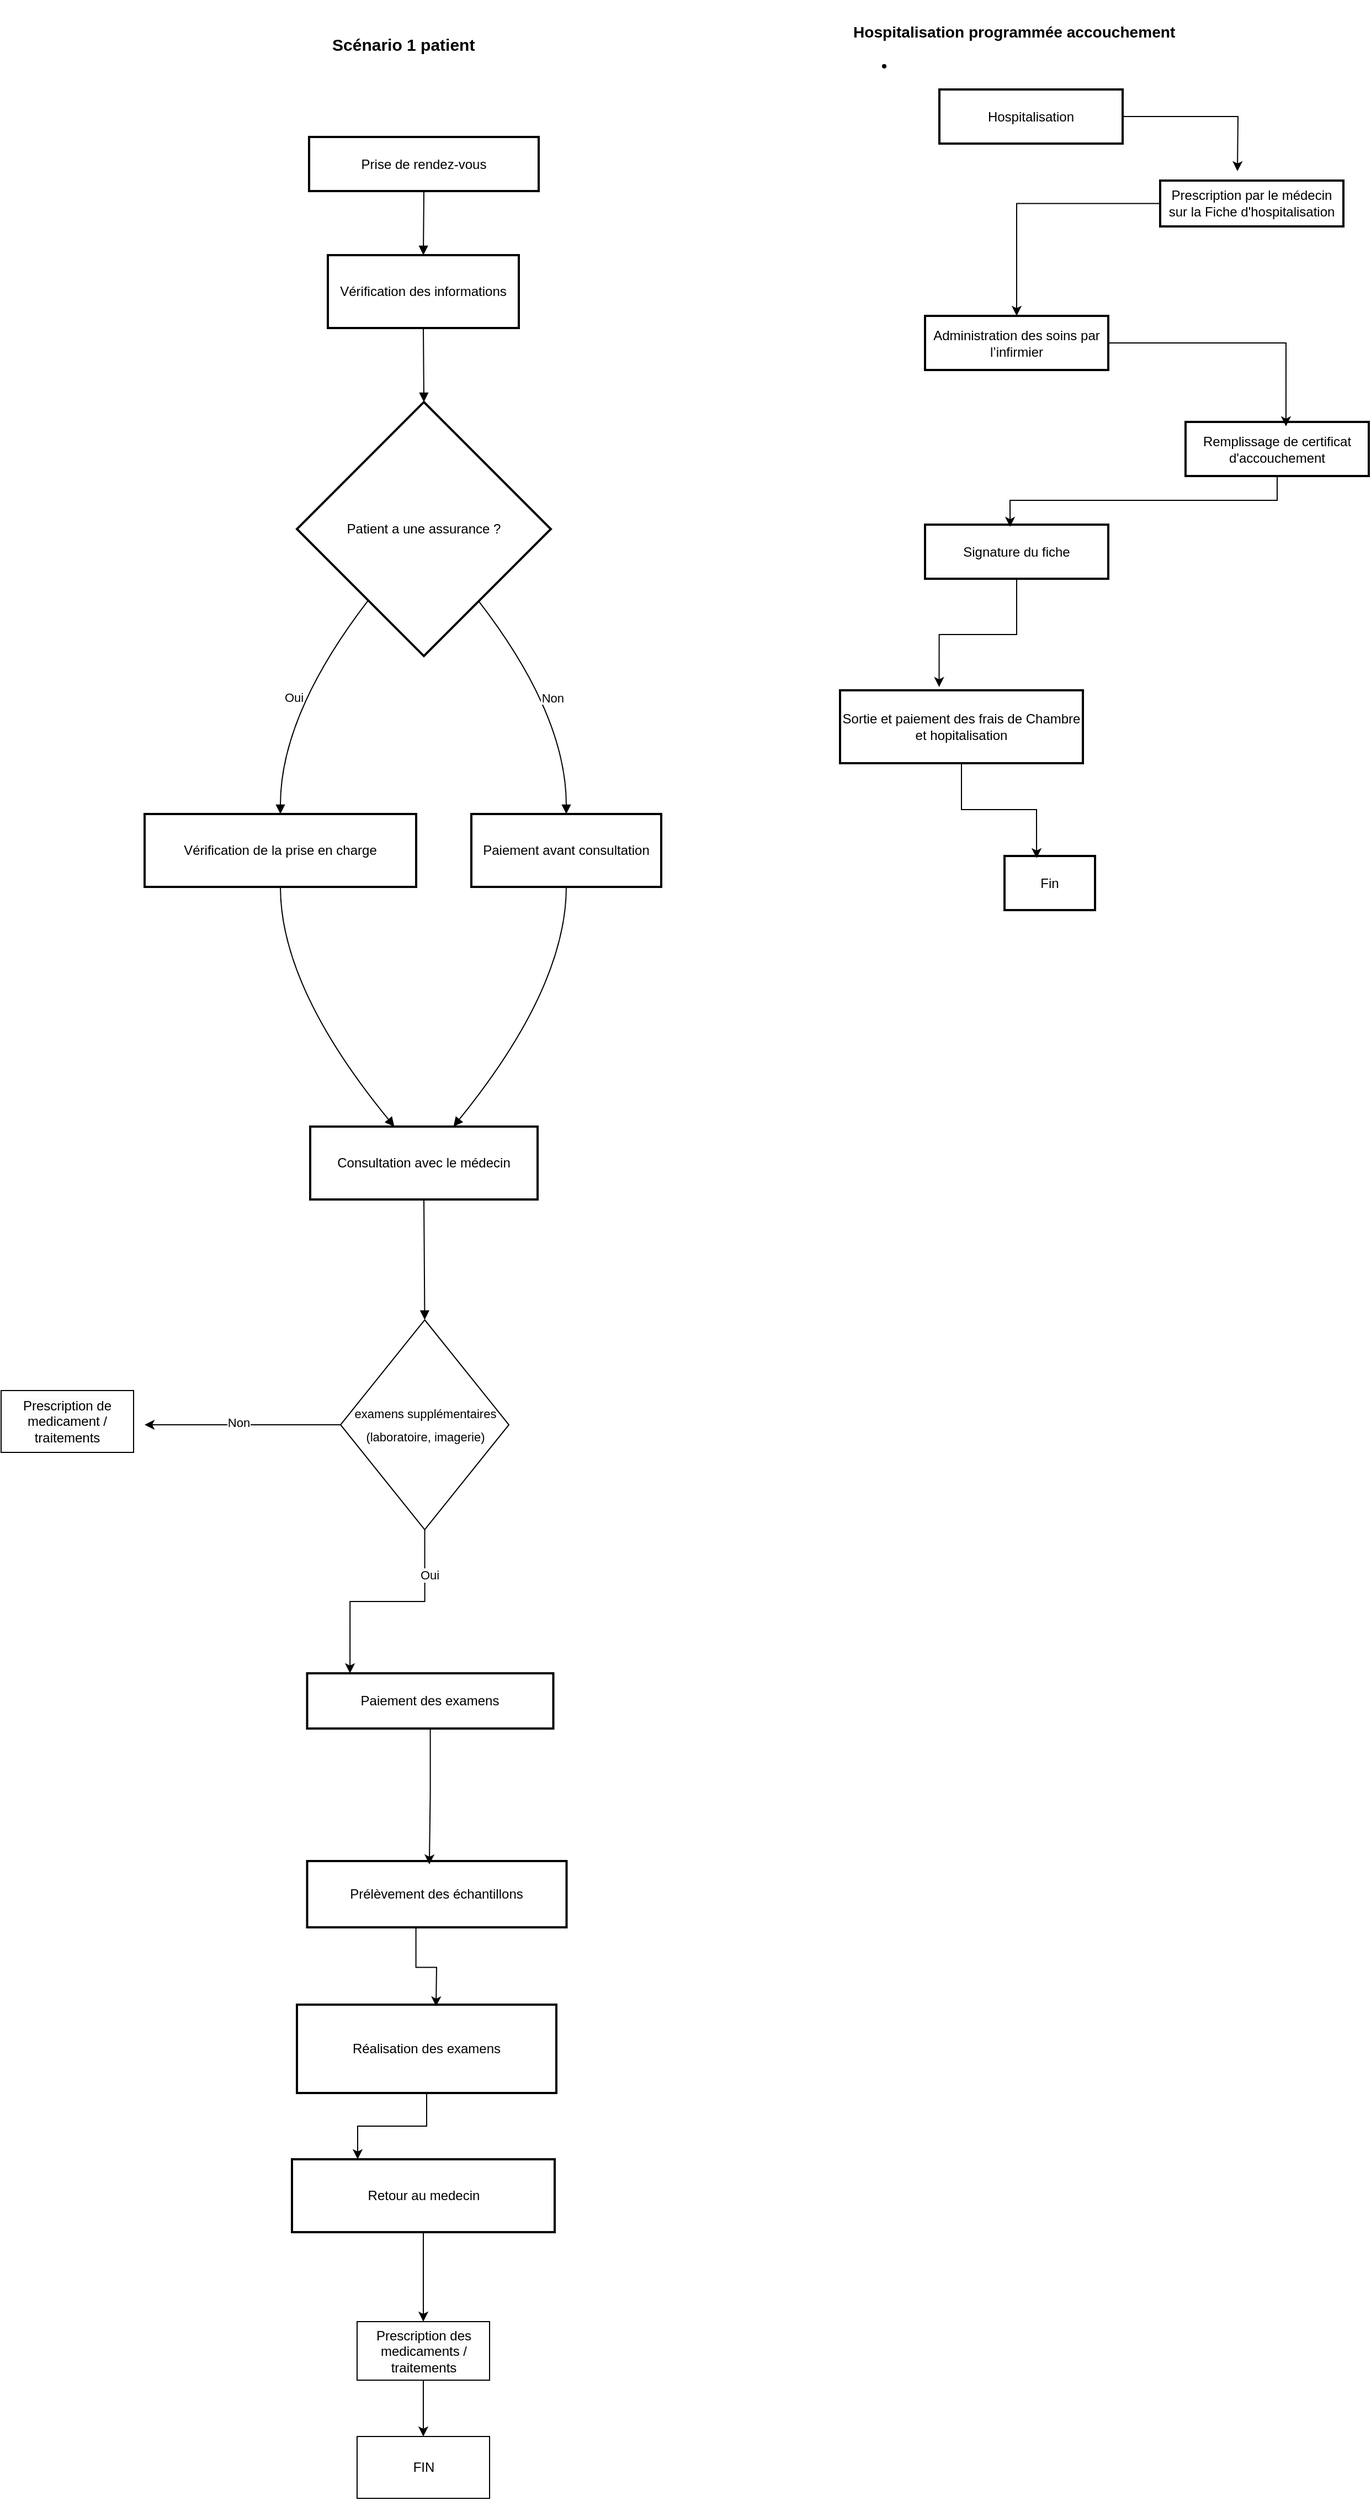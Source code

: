 <mxfile version="24.7.16">
  <diagram name="Page-1" id="gMUWrm_7eQ1wLzMDzJMH">
    <mxGraphModel dx="2411" dy="1646" grid="1" gridSize="10" guides="1" tooltips="1" connect="1" arrows="1" fold="1" page="1" pageScale="1" pageWidth="1169" pageHeight="827" math="0" shadow="0">
      <root>
        <mxCell id="0" />
        <mxCell id="1" parent="0" />
        <mxCell id="nA2eG2OlHx3KnQ0AuUty-1" value="Prise de rendez-vous" style="whiteSpace=wrap;strokeWidth=2;" parent="1" vertex="1">
          <mxGeometry x="-861" y="-551" width="208" height="49" as="geometry" />
        </mxCell>
        <mxCell id="nA2eG2OlHx3KnQ0AuUty-2" value="Vérification des informations" style="whiteSpace=wrap;strokeWidth=2;" parent="1" vertex="1">
          <mxGeometry x="-844" y="-444" width="173" height="66" as="geometry" />
        </mxCell>
        <mxCell id="nA2eG2OlHx3KnQ0AuUty-3" value="Patient a une assurance ?" style="rhombus;strokeWidth=2;whiteSpace=wrap;" parent="1" vertex="1">
          <mxGeometry x="-872" y="-311" width="230" height="230" as="geometry" />
        </mxCell>
        <mxCell id="nA2eG2OlHx3KnQ0AuUty-4" value="Vérification de la prise en charge" style="whiteSpace=wrap;strokeWidth=2;" parent="1" vertex="1">
          <mxGeometry x="-1010" y="62" width="246" height="66" as="geometry" />
        </mxCell>
        <mxCell id="nA2eG2OlHx3KnQ0AuUty-5" value="Paiement avant consultation" style="whiteSpace=wrap;strokeWidth=2;" parent="1" vertex="1">
          <mxGeometry x="-714" y="62" width="172" height="66" as="geometry" />
        </mxCell>
        <mxCell id="nA2eG2OlHx3KnQ0AuUty-6" value="Consultation avec le médecin" style="whiteSpace=wrap;strokeWidth=2;" parent="1" vertex="1">
          <mxGeometry x="-860" y="345" width="206" height="66" as="geometry" />
        </mxCell>
        <mxCell id="nA2eG2OlHx3KnQ0AuUty-59" value="" style="curved=1;startArrow=none;endArrow=block;exitX=0.5;exitY=0.99;entryX=0.5;entryY=0;rounded=0;" parent="1" source="nA2eG2OlHx3KnQ0AuUty-1" target="nA2eG2OlHx3KnQ0AuUty-2" edge="1">
          <mxGeometry relative="1" as="geometry">
            <Array as="points" />
          </mxGeometry>
        </mxCell>
        <mxCell id="nA2eG2OlHx3KnQ0AuUty-60" value="" style="curved=1;startArrow=none;endArrow=block;exitX=0.5;exitY=1;entryX=0.5;entryY=0;rounded=0;" parent="1" source="nA2eG2OlHx3KnQ0AuUty-2" target="nA2eG2OlHx3KnQ0AuUty-3" edge="1">
          <mxGeometry relative="1" as="geometry">
            <Array as="points" />
          </mxGeometry>
        </mxCell>
        <mxCell id="nA2eG2OlHx3KnQ0AuUty-61" value="Oui" style="curved=1;startArrow=none;endArrow=block;exitX=0.11;exitY=1;entryX=0.5;entryY=0.01;rounded=0;" parent="1" source="nA2eG2OlHx3KnQ0AuUty-3" target="nA2eG2OlHx3KnQ0AuUty-4" edge="1">
          <mxGeometry relative="1" as="geometry">
            <Array as="points">
              <mxPoint x="-887" y="-28" />
            </Array>
          </mxGeometry>
        </mxCell>
        <mxCell id="nA2eG2OlHx3KnQ0AuUty-62" value="Non" style="curved=1;startArrow=none;endArrow=block;exitX=0.88;exitY=1;entryX=0.5;entryY=0.01;rounded=0;" parent="1" source="nA2eG2OlHx3KnQ0AuUty-3" target="nA2eG2OlHx3KnQ0AuUty-5" edge="1">
          <mxGeometry relative="1" as="geometry">
            <Array as="points">
              <mxPoint x="-628" y="-28" />
            </Array>
          </mxGeometry>
        </mxCell>
        <mxCell id="nA2eG2OlHx3KnQ0AuUty-63" value="" style="curved=1;startArrow=none;endArrow=block;exitX=0.5;exitY=1.01;entryX=0.37;entryY=0;rounded=0;" parent="1" source="nA2eG2OlHx3KnQ0AuUty-4" target="nA2eG2OlHx3KnQ0AuUty-6" edge="1">
          <mxGeometry relative="1" as="geometry">
            <Array as="points">
              <mxPoint x="-887" y="219" />
            </Array>
          </mxGeometry>
        </mxCell>
        <mxCell id="nA2eG2OlHx3KnQ0AuUty-64" value="" style="curved=1;startArrow=none;endArrow=block;exitX=0.5;exitY=1.01;entryX=0.63;entryY=0;rounded=0;" parent="1" source="nA2eG2OlHx3KnQ0AuUty-5" target="nA2eG2OlHx3KnQ0AuUty-6" edge="1">
          <mxGeometry relative="1" as="geometry">
            <Array as="points">
              <mxPoint x="-628" y="219" />
            </Array>
          </mxGeometry>
        </mxCell>
        <mxCell id="nA2eG2OlHx3KnQ0AuUty-124" value="&lt;b&gt;&lt;font style=&quot;font-size: 15px;&quot;&gt;Scénario 1 patient&amp;nbsp;&lt;/font&gt;&lt;/b&gt;" style="text;whiteSpace=wrap;html=1;" parent="1" vertex="1">
          <mxGeometry x="-842.5" y="-650" width="170" height="40" as="geometry" />
        </mxCell>
        <mxCell id="01KoYUn2kBwgNXgJoXNt-3" value="" style="curved=1;startArrow=none;endArrow=block;exitX=0.5;exitY=1;entryX=0.5;entryY=-0.01;rounded=0;" parent="1" source="nA2eG2OlHx3KnQ0AuUty-6" target="01KoYUn2kBwgNXgJoXNt-2" edge="1">
          <mxGeometry relative="1" as="geometry">
            <Array as="points" />
            <mxPoint x="-757" y="411" as="sourcePoint" />
            <mxPoint x="-757" y="583" as="targetPoint" />
          </mxGeometry>
        </mxCell>
        <mxCell id="01KoYUn2kBwgNXgJoXNt-12" style="edgeStyle=orthogonalEdgeStyle;rounded=0;orthogonalLoop=1;jettySize=auto;html=1;" parent="1" source="01KoYUn2kBwgNXgJoXNt-2" edge="1">
          <mxGeometry relative="1" as="geometry">
            <mxPoint x="-1010" y="615" as="targetPoint" />
          </mxGeometry>
        </mxCell>
        <mxCell id="01KoYUn2kBwgNXgJoXNt-13" value="Non" style="edgeLabel;html=1;align=center;verticalAlign=middle;resizable=0;points=[];" parent="01KoYUn2kBwgNXgJoXNt-12" vertex="1" connectable="0">
          <mxGeometry x="0.05" y="-3" relative="1" as="geometry">
            <mxPoint as="offset" />
          </mxGeometry>
        </mxCell>
        <mxCell id="01KoYUn2kBwgNXgJoXNt-2" value="&lt;h3 style=&quot;line-height: 140%;&quot;&gt;&lt;font style=&quot;font-size: 11px; font-weight: normal;&quot;&gt;examens supplémentaires (laboratoire, imagerie)&lt;/font&gt;&lt;/h3&gt;" style="rhombus;whiteSpace=wrap;html=1;align=center;" parent="1" vertex="1">
          <mxGeometry x="-832.5" y="520" width="152.5" height="190" as="geometry" />
        </mxCell>
        <mxCell id="01KoYUn2kBwgNXgJoXNt-11" value="&lt;span style=&quot;color: rgb(0, 0, 0); font-family: Helvetica; font-size: 12px; font-style: normal; font-variant-ligatures: normal; font-variant-caps: normal; font-weight: 400; letter-spacing: normal; orphans: 2; text-align: center; text-indent: 0px; text-transform: none; widows: 2; word-spacing: 0px; -webkit-text-stroke-width: 0px; white-space: normal; background-color: rgb(251, 251, 251); text-decoration-thickness: initial; text-decoration-style: initial; text-decoration-color: initial; display: inline !important; float: none;&quot;&gt;Prescription de medicament / traitements&lt;/span&gt;" style="whiteSpace=wrap;html=1;" parent="1" vertex="1">
          <mxGeometry x="-1140" y="584" width="120" height="56" as="geometry" />
        </mxCell>
        <mxCell id="01KoYUn2kBwgNXgJoXNt-15" value="Paiement des examens" style="whiteSpace=wrap;strokeWidth=2;" parent="1" vertex="1">
          <mxGeometry x="-862.75" y="840" width="223" height="50" as="geometry" />
        </mxCell>
        <mxCell id="01KoYUn2kBwgNXgJoXNt-21" style="edgeStyle=orthogonalEdgeStyle;rounded=0;orthogonalLoop=1;jettySize=auto;html=1;exitX=0.5;exitY=1;exitDx=0;exitDy=0;entryX=0.25;entryY=0;entryDx=0;entryDy=0;" parent="1" source="01KoYUn2kBwgNXgJoXNt-16" target="01KoYUn2kBwgNXgJoXNt-20" edge="1">
          <mxGeometry relative="1" as="geometry" />
        </mxCell>
        <mxCell id="01KoYUn2kBwgNXgJoXNt-16" value="Réalisation des examens" style="whiteSpace=wrap;strokeWidth=2;" parent="1" vertex="1">
          <mxGeometry x="-872" y="1140" width="235" height="80" as="geometry" />
        </mxCell>
        <mxCell id="01KoYUn2kBwgNXgJoXNt-17" value="Prélèvement des échantillons" style="whiteSpace=wrap;strokeWidth=2;" parent="1" vertex="1">
          <mxGeometry x="-862.75" y="1010" width="235" height="60" as="geometry" />
        </mxCell>
        <mxCell id="01KoYUn2kBwgNXgJoXNt-18" style="edgeStyle=orthogonalEdgeStyle;rounded=0;orthogonalLoop=1;jettySize=auto;html=1;entryX=0.471;entryY=0.051;entryDx=0;entryDy=0;entryPerimeter=0;" parent="1" source="01KoYUn2kBwgNXgJoXNt-15" target="01KoYUn2kBwgNXgJoXNt-17" edge="1">
          <mxGeometry relative="1" as="geometry" />
        </mxCell>
        <mxCell id="01KoYUn2kBwgNXgJoXNt-19" style="edgeStyle=orthogonalEdgeStyle;rounded=0;orthogonalLoop=1;jettySize=auto;html=1;entryX=0.532;entryY=0.031;entryDx=0;entryDy=0;entryPerimeter=0;" parent="1" edge="1">
          <mxGeometry relative="1" as="geometry">
            <mxPoint x="-744.2" y="1070" as="sourcePoint" />
            <mxPoint x="-745.98" y="1141.519" as="targetPoint" />
          </mxGeometry>
        </mxCell>
        <mxCell id="01KoYUn2kBwgNXgJoXNt-23" style="edgeStyle=orthogonalEdgeStyle;rounded=0;orthogonalLoop=1;jettySize=auto;html=1;entryX=0.5;entryY=0;entryDx=0;entryDy=0;" parent="1" source="01KoYUn2kBwgNXgJoXNt-20" target="01KoYUn2kBwgNXgJoXNt-22" edge="1">
          <mxGeometry relative="1" as="geometry" />
        </mxCell>
        <mxCell id="01KoYUn2kBwgNXgJoXNt-20" value="Retour au medecin" style="whiteSpace=wrap;strokeWidth=2;" parent="1" vertex="1">
          <mxGeometry x="-876.5" y="1280" width="238" height="66" as="geometry" />
        </mxCell>
        <mxCell id="01KoYUn2kBwgNXgJoXNt-25" style="edgeStyle=orthogonalEdgeStyle;rounded=0;orthogonalLoop=1;jettySize=auto;html=1;entryX=0.5;entryY=0;entryDx=0;entryDy=0;" parent="1" source="01KoYUn2kBwgNXgJoXNt-22" target="01KoYUn2kBwgNXgJoXNt-24" edge="1">
          <mxGeometry relative="1" as="geometry" />
        </mxCell>
        <mxCell id="01KoYUn2kBwgNXgJoXNt-22" value="&lt;span style=&quot;color: rgb(0, 0, 0); font-family: Helvetica; font-size: 12px; font-style: normal; font-variant-ligatures: normal; font-variant-caps: normal; font-weight: 400; letter-spacing: normal; orphans: 2; text-align: center; text-indent: 0px; text-transform: none; widows: 2; word-spacing: 0px; -webkit-text-stroke-width: 0px; white-space: normal; background-color: rgb(251, 251, 251); text-decoration-thickness: initial; text-decoration-style: initial; text-decoration-color: initial; display: inline !important; float: none;&quot;&gt;Prescription des medicaments / traitements&lt;/span&gt;" style="whiteSpace=wrap;html=1;" parent="1" vertex="1">
          <mxGeometry x="-817.5" y="1427" width="120" height="53" as="geometry" />
        </mxCell>
        <mxCell id="01KoYUn2kBwgNXgJoXNt-24" value="FIN" style="whiteSpace=wrap;html=1;" parent="1" vertex="1">
          <mxGeometry x="-817.5" y="1531" width="120" height="56" as="geometry" />
        </mxCell>
        <mxCell id="HcI9NC6vFRKDhO4VCnra-21" value="&lt;h3&gt;&lt;strong&gt;Hospitalisation programmée accouchement&lt;/strong&gt;&lt;/h3&gt;&lt;ul&gt;&lt;li&gt;&lt;/li&gt;&lt;/ul&gt;" style="text;whiteSpace=wrap;html=1;" vertex="1" parent="1">
          <mxGeometry x="-370" y="-675" width="380" height="65" as="geometry" />
        </mxCell>
        <mxCell id="HcI9NC6vFRKDhO4VCnra-22" style="edgeStyle=orthogonalEdgeStyle;rounded=0;orthogonalLoop=1;jettySize=auto;html=1;" edge="1" parent="1" source="HcI9NC6vFRKDhO4VCnra-23">
          <mxGeometry relative="1" as="geometry">
            <mxPoint x="-20" y="-520" as="targetPoint" />
          </mxGeometry>
        </mxCell>
        <mxCell id="HcI9NC6vFRKDhO4VCnra-23" value="Hospitalisation" style="whiteSpace=wrap;strokeWidth=2;" vertex="1" parent="1">
          <mxGeometry x="-290" y="-594" width="166" height="49" as="geometry" />
        </mxCell>
        <mxCell id="HcI9NC6vFRKDhO4VCnra-24" value="Sortie et paiement des frais de Chambre et hopitalisation" style="whiteSpace=wrap;strokeWidth=2;" vertex="1" parent="1">
          <mxGeometry x="-380" y="-50" width="220" height="66" as="geometry" />
        </mxCell>
        <mxCell id="HcI9NC6vFRKDhO4VCnra-25" value="Fin" style="whiteSpace=wrap;strokeWidth=2;" vertex="1" parent="1">
          <mxGeometry x="-231" y="100" width="82" height="49" as="geometry" />
        </mxCell>
        <mxCell id="HcI9NC6vFRKDhO4VCnra-26" style="edgeStyle=orthogonalEdgeStyle;rounded=0;orthogonalLoop=1;jettySize=auto;html=1;" edge="1" parent="1" source="HcI9NC6vFRKDhO4VCnra-27" target="HcI9NC6vFRKDhO4VCnra-32">
          <mxGeometry relative="1" as="geometry" />
        </mxCell>
        <mxCell id="HcI9NC6vFRKDhO4VCnra-27" value="Prescription par le médecin sur la Fiche d&#39;hospitalisation" style="whiteSpace=wrap;strokeWidth=2;" vertex="1" parent="1">
          <mxGeometry x="-90" y="-511.5" width="166" height="41.5" as="geometry" />
        </mxCell>
        <mxCell id="HcI9NC6vFRKDhO4VCnra-28" value="Remplissage de certificat d&#39;accouchement" style="whiteSpace=wrap;strokeWidth=2;" vertex="1" parent="1">
          <mxGeometry x="-67" y="-293" width="166" height="49" as="geometry" />
        </mxCell>
        <mxCell id="HcI9NC6vFRKDhO4VCnra-29" value="Signature du fiche" style="whiteSpace=wrap;strokeWidth=2;" vertex="1" parent="1">
          <mxGeometry x="-303" y="-200" width="166" height="49" as="geometry" />
        </mxCell>
        <mxCell id="HcI9NC6vFRKDhO4VCnra-30" style="edgeStyle=orthogonalEdgeStyle;rounded=0;orthogonalLoop=1;jettySize=auto;html=1;exitX=0.5;exitY=1;exitDx=0;exitDy=0;entryX=0.464;entryY=0.041;entryDx=0;entryDy=0;entryPerimeter=0;" edge="1" parent="1" source="HcI9NC6vFRKDhO4VCnra-28" target="HcI9NC6vFRKDhO4VCnra-29">
          <mxGeometry relative="1" as="geometry" />
        </mxCell>
        <mxCell id="HcI9NC6vFRKDhO4VCnra-31" style="edgeStyle=orthogonalEdgeStyle;rounded=0;orthogonalLoop=1;jettySize=auto;html=1;exitX=0.5;exitY=1;exitDx=0;exitDy=0;entryX=0.408;entryY=-0.045;entryDx=0;entryDy=0;entryPerimeter=0;" edge="1" parent="1" source="HcI9NC6vFRKDhO4VCnra-29" target="HcI9NC6vFRKDhO4VCnra-24">
          <mxGeometry relative="1" as="geometry" />
        </mxCell>
        <mxCell id="HcI9NC6vFRKDhO4VCnra-32" value="Administration des soins par l’infirmier" style="whiteSpace=wrap;strokeWidth=2;" vertex="1" parent="1">
          <mxGeometry x="-303" y="-389" width="166" height="49" as="geometry" />
        </mxCell>
        <mxCell id="HcI9NC6vFRKDhO4VCnra-33" style="edgeStyle=orthogonalEdgeStyle;rounded=0;orthogonalLoop=1;jettySize=auto;html=1;entryX=0.548;entryY=0.082;entryDx=0;entryDy=0;entryPerimeter=0;" edge="1" parent="1" source="HcI9NC6vFRKDhO4VCnra-32" target="HcI9NC6vFRKDhO4VCnra-28">
          <mxGeometry relative="1" as="geometry" />
        </mxCell>
        <mxCell id="HcI9NC6vFRKDhO4VCnra-34" style="edgeStyle=orthogonalEdgeStyle;rounded=0;orthogonalLoop=1;jettySize=auto;html=1;entryX=0.354;entryY=0.041;entryDx=0;entryDy=0;entryPerimeter=0;" edge="1" parent="1" source="HcI9NC6vFRKDhO4VCnra-24" target="HcI9NC6vFRKDhO4VCnra-25">
          <mxGeometry relative="1" as="geometry" />
        </mxCell>
        <mxCell id="HcI9NC6vFRKDhO4VCnra-35" style="edgeStyle=orthogonalEdgeStyle;rounded=0;orthogonalLoop=1;jettySize=auto;html=1;exitX=0.5;exitY=1;exitDx=0;exitDy=0;entryX=0.174;entryY=0;entryDx=0;entryDy=0;entryPerimeter=0;" edge="1" parent="1" source="01KoYUn2kBwgNXgJoXNt-2" target="01KoYUn2kBwgNXgJoXNt-15">
          <mxGeometry relative="1" as="geometry" />
        </mxCell>
        <mxCell id="HcI9NC6vFRKDhO4VCnra-36" value="Oui" style="edgeLabel;html=1;align=center;verticalAlign=middle;resizable=0;points=[];" vertex="1" connectable="0" parent="HcI9NC6vFRKDhO4VCnra-35">
          <mxGeometry x="-0.585" y="4" relative="1" as="geometry">
            <mxPoint as="offset" />
          </mxGeometry>
        </mxCell>
      </root>
    </mxGraphModel>
  </diagram>
</mxfile>
